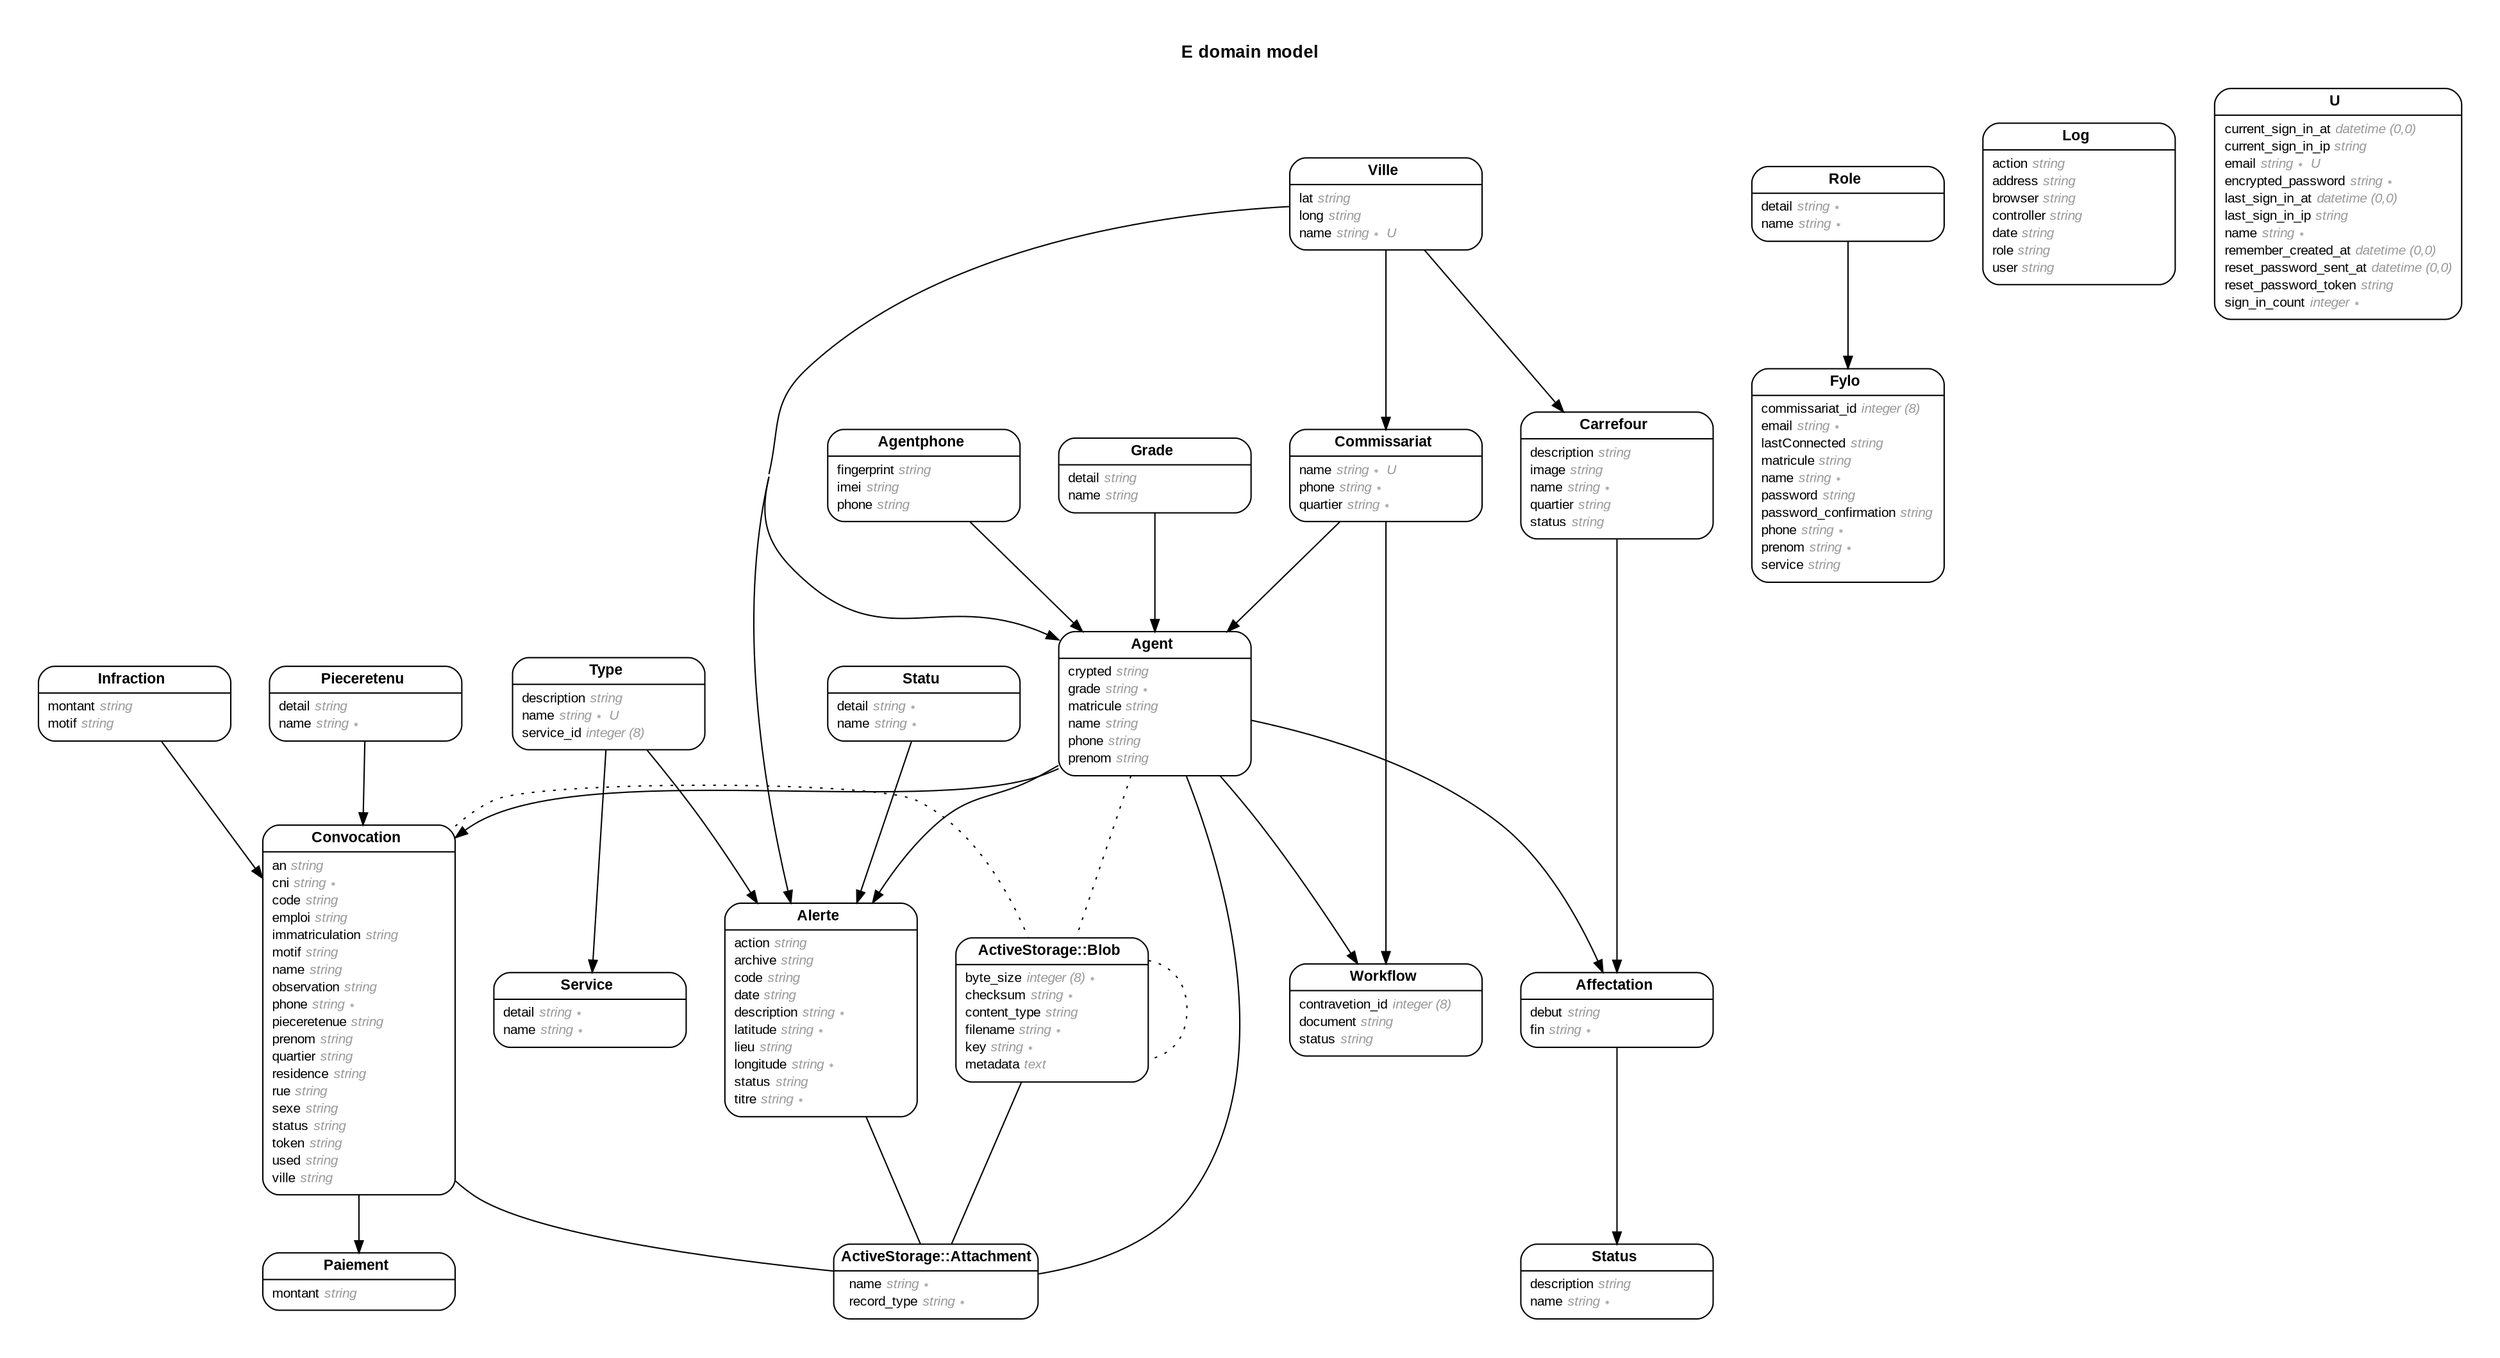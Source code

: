 digraph E {
rankdir = "LR";
ranksep = "0.5";
nodesep = "0.4";
pad = "0.4,0.4";
margin = "0,0";
concentrate = "true";
labelloc = "t";
fontsize = "13";
fontname = "Arial Bold";
splines = "spline";
node[ shape  =  "Mrecord" , fontsize  =  "10" , fontname  =  "Arial" , margin  =  "0.07,0.05" , penwidth  =  "1.0"];
edge[ fontname  =  "Arial" , fontsize  =  "7" , dir  =  "both" , arrowsize  =  "0.9" , penwidth  =  "1.0" , labelangle  =  "32" , labeldistance  =  "1.8"];
rankdir = "TB";
label = "E domain model\n\n";
"m_ActiveStorage::Attachment" [label = <{<table border="0" align="center" cellspacing="0.5" cellpadding="0" width="134">
  <tr><td align="center" valign="bottom" width="130"><font face="Arial Bold" point-size="11">ActiveStorage::Attachment</font></td></tr>
</table>
|
<table border="0" align="left" cellspacing="2" cellpadding="0" width="134">
  <tr><td align="left" width="130" port="name">name <font face="Arial Italic" color="grey60">string ∗</font></td></tr>
  <tr><td align="left" width="130" port="record_type">record_type <font face="Arial Italic" color="grey60">string ∗</font></td></tr>
</table>
}>];
"m_ActiveStorage::Blob" [label = <{<table border="0" align="center" cellspacing="0.5" cellpadding="0" width="134">
  <tr><td align="center" valign="bottom" width="130"><font face="Arial Bold" point-size="11">ActiveStorage::Blob</font></td></tr>
</table>
|
<table border="0" align="left" cellspacing="2" cellpadding="0" width="134">
  <tr><td align="left" width="130" port="byte_size">byte_size <font face="Arial Italic" color="grey60">integer (8) ∗</font></td></tr>
  <tr><td align="left" width="130" port="checksum">checksum <font face="Arial Italic" color="grey60">string ∗</font></td></tr>
  <tr><td align="left" width="130" port="content_type">content_type <font face="Arial Italic" color="grey60">string</font></td></tr>
  <tr><td align="left" width="130" port="filename">filename <font face="Arial Italic" color="grey60">string ∗</font></td></tr>
  <tr><td align="left" width="130" port="key">key <font face="Arial Italic" color="grey60">string ∗</font></td></tr>
  <tr><td align="left" width="130" port="metadata">metadata <font face="Arial Italic" color="grey60">text</font></td></tr>
</table>
}>];
m_Affectation [label = <{<table border="0" align="center" cellspacing="0.5" cellpadding="0" width="134">
  <tr><td align="center" valign="bottom" width="130"><font face="Arial Bold" point-size="11">Affectation</font></td></tr>
</table>
|
<table border="0" align="left" cellspacing="2" cellpadding="0" width="134">
  <tr><td align="left" width="130" port="debut">debut <font face="Arial Italic" color="grey60">string</font></td></tr>
  <tr><td align="left" width="130" port="fin">fin <font face="Arial Italic" color="grey60">string ∗</font></td></tr>
</table>
}>];
m_Agent [label = <{<table border="0" align="center" cellspacing="0.5" cellpadding="0" width="134">
  <tr><td align="center" valign="bottom" width="130"><font face="Arial Bold" point-size="11">Agent</font></td></tr>
</table>
|
<table border="0" align="left" cellspacing="2" cellpadding="0" width="134">
  <tr><td align="left" width="130" port="crypted">crypted <font face="Arial Italic" color="grey60">string</font></td></tr>
  <tr><td align="left" width="130" port="grade">grade <font face="Arial Italic" color="grey60">string ∗</font></td></tr>
  <tr><td align="left" width="130" port="matricule">matricule <font face="Arial Italic" color="grey60">string</font></td></tr>
  <tr><td align="left" width="130" port="name">name <font face="Arial Italic" color="grey60">string</font></td></tr>
  <tr><td align="left" width="130" port="phone">phone <font face="Arial Italic" color="grey60">string</font></td></tr>
  <tr><td align="left" width="130" port="prenom">prenom <font face="Arial Italic" color="grey60">string</font></td></tr>
</table>
}>];
m_Agentphone [label = <{<table border="0" align="center" cellspacing="0.5" cellpadding="0" width="134">
  <tr><td align="center" valign="bottom" width="130"><font face="Arial Bold" point-size="11">Agentphone</font></td></tr>
</table>
|
<table border="0" align="left" cellspacing="2" cellpadding="0" width="134">
  <tr><td align="left" width="130" port="fingerprint">fingerprint <font face="Arial Italic" color="grey60">string</font></td></tr>
  <tr><td align="left" width="130" port="imei">imei <font face="Arial Italic" color="grey60">string</font></td></tr>
  <tr><td align="left" width="130" port="phone">phone <font face="Arial Italic" color="grey60">string</font></td></tr>
</table>
}>];
m_Alerte [label = <{<table border="0" align="center" cellspacing="0.5" cellpadding="0" width="134">
  <tr><td align="center" valign="bottom" width="130"><font face="Arial Bold" point-size="11">Alerte</font></td></tr>
</table>
|
<table border="0" align="left" cellspacing="2" cellpadding="0" width="134">
  <tr><td align="left" width="130" port="action">action <font face="Arial Italic" color="grey60">string</font></td></tr>
  <tr><td align="left" width="130" port="archive">archive <font face="Arial Italic" color="grey60">string</font></td></tr>
  <tr><td align="left" width="130" port="code">code <font face="Arial Italic" color="grey60">string</font></td></tr>
  <tr><td align="left" width="130" port="date">date <font face="Arial Italic" color="grey60">string</font></td></tr>
  <tr><td align="left" width="130" port="description">description <font face="Arial Italic" color="grey60">string ∗</font></td></tr>
  <tr><td align="left" width="130" port="latitude">latitude <font face="Arial Italic" color="grey60">string ∗</font></td></tr>
  <tr><td align="left" width="130" port="lieu">lieu <font face="Arial Italic" color="grey60">string</font></td></tr>
  <tr><td align="left" width="130" port="longitude">longitude <font face="Arial Italic" color="grey60">string ∗</font></td></tr>
  <tr><td align="left" width="130" port="status">status <font face="Arial Italic" color="grey60">string</font></td></tr>
  <tr><td align="left" width="130" port="titre">titre <font face="Arial Italic" color="grey60">string ∗</font></td></tr>
</table>
}>];
m_Carrefour [label = <{<table border="0" align="center" cellspacing="0.5" cellpadding="0" width="134">
  <tr><td align="center" valign="bottom" width="130"><font face="Arial Bold" point-size="11">Carrefour</font></td></tr>
</table>
|
<table border="0" align="left" cellspacing="2" cellpadding="0" width="134">
  <tr><td align="left" width="130" port="description">description <font face="Arial Italic" color="grey60">string</font></td></tr>
  <tr><td align="left" width="130" port="image">image <font face="Arial Italic" color="grey60">string</font></td></tr>
  <tr><td align="left" width="130" port="name">name <font face="Arial Italic" color="grey60">string ∗</font></td></tr>
  <tr><td align="left" width="130" port="quartier">quartier <font face="Arial Italic" color="grey60">string</font></td></tr>
  <tr><td align="left" width="130" port="status">status <font face="Arial Italic" color="grey60">string</font></td></tr>
</table>
}>];
m_Commissariat [label = <{<table border="0" align="center" cellspacing="0.5" cellpadding="0" width="134">
  <tr><td align="center" valign="bottom" width="130"><font face="Arial Bold" point-size="11">Commissariat</font></td></tr>
</table>
|
<table border="0" align="left" cellspacing="2" cellpadding="0" width="134">
  <tr><td align="left" width="130" port="name">name <font face="Arial Italic" color="grey60">string ∗ U</font></td></tr>
  <tr><td align="left" width="130" port="phone">phone <font face="Arial Italic" color="grey60">string ∗</font></td></tr>
  <tr><td align="left" width="130" port="quartier">quartier <font face="Arial Italic" color="grey60">string ∗</font></td></tr>
</table>
}>];
m_Convocation [label = <{<table border="0" align="center" cellspacing="0.5" cellpadding="0" width="134">
  <tr><td align="center" valign="bottom" width="130"><font face="Arial Bold" point-size="11">Convocation</font></td></tr>
</table>
|
<table border="0" align="left" cellspacing="2" cellpadding="0" width="134">
  <tr><td align="left" width="130" port="an">an <font face="Arial Italic" color="grey60">string</font></td></tr>
  <tr><td align="left" width="130" port="cni">cni <font face="Arial Italic" color="grey60">string ∗</font></td></tr>
  <tr><td align="left" width="130" port="code">code <font face="Arial Italic" color="grey60">string</font></td></tr>
  <tr><td align="left" width="130" port="emploi">emploi <font face="Arial Italic" color="grey60">string</font></td></tr>
  <tr><td align="left" width="130" port="immatriculation">immatriculation <font face="Arial Italic" color="grey60">string</font></td></tr>
  <tr><td align="left" width="130" port="motif">motif <font face="Arial Italic" color="grey60">string</font></td></tr>
  <tr><td align="left" width="130" port="name">name <font face="Arial Italic" color="grey60">string</font></td></tr>
  <tr><td align="left" width="130" port="observation">observation <font face="Arial Italic" color="grey60">string</font></td></tr>
  <tr><td align="left" width="130" port="phone">phone <font face="Arial Italic" color="grey60">string ∗</font></td></tr>
  <tr><td align="left" width="130" port="pieceretenue">pieceretenue <font face="Arial Italic" color="grey60">string</font></td></tr>
  <tr><td align="left" width="130" port="prenom">prenom <font face="Arial Italic" color="grey60">string</font></td></tr>
  <tr><td align="left" width="130" port="quartier">quartier <font face="Arial Italic" color="grey60">string</font></td></tr>
  <tr><td align="left" width="130" port="residence">residence <font face="Arial Italic" color="grey60">string</font></td></tr>
  <tr><td align="left" width="130" port="rue">rue <font face="Arial Italic" color="grey60">string</font></td></tr>
  <tr><td align="left" width="130" port="sexe">sexe <font face="Arial Italic" color="grey60">string</font></td></tr>
  <tr><td align="left" width="130" port="status">status <font face="Arial Italic" color="grey60">string</font></td></tr>
  <tr><td align="left" width="130" port="token">token <font face="Arial Italic" color="grey60">string</font></td></tr>
  <tr><td align="left" width="130" port="used">used <font face="Arial Italic" color="grey60">string</font></td></tr>
  <tr><td align="left" width="130" port="ville">ville <font face="Arial Italic" color="grey60">string</font></td></tr>
</table>
}>];
m_Fylo [label = <{<table border="0" align="center" cellspacing="0.5" cellpadding="0" width="134">
  <tr><td align="center" valign="bottom" width="130"><font face="Arial Bold" point-size="11">Fylo</font></td></tr>
</table>
|
<table border="0" align="left" cellspacing="2" cellpadding="0" width="134">
  <tr><td align="left" width="130" port="commissariat_id">commissariat_id <font face="Arial Italic" color="grey60">integer (8)</font></td></tr>
  <tr><td align="left" width="130" port="email">email <font face="Arial Italic" color="grey60">string ∗</font></td></tr>
  <tr><td align="left" width="130" port="lastConnected">lastConnected <font face="Arial Italic" color="grey60">string</font></td></tr>
  <tr><td align="left" width="130" port="matricule">matricule <font face="Arial Italic" color="grey60">string</font></td></tr>
  <tr><td align="left" width="130" port="name">name <font face="Arial Italic" color="grey60">string ∗</font></td></tr>
  <tr><td align="left" width="130" port="password">password <font face="Arial Italic" color="grey60">string</font></td></tr>
  <tr><td align="left" width="130" port="password_confirmation">password_confirmation <font face="Arial Italic" color="grey60">string</font></td></tr>
  <tr><td align="left" width="130" port="phone">phone <font face="Arial Italic" color="grey60">string ∗</font></td></tr>
  <tr><td align="left" width="130" port="prenom">prenom <font face="Arial Italic" color="grey60">string ∗</font></td></tr>
  <tr><td align="left" width="130" port="service">service <font face="Arial Italic" color="grey60">string</font></td></tr>
</table>
}>];
m_Grade [label = <{<table border="0" align="center" cellspacing="0.5" cellpadding="0" width="134">
  <tr><td align="center" valign="bottom" width="130"><font face="Arial Bold" point-size="11">Grade</font></td></tr>
</table>
|
<table border="0" align="left" cellspacing="2" cellpadding="0" width="134">
  <tr><td align="left" width="130" port="detail">detail <font face="Arial Italic" color="grey60">string</font></td></tr>
  <tr><td align="left" width="130" port="name">name <font face="Arial Italic" color="grey60">string</font></td></tr>
</table>
}>];
m_Infraction [label = <{<table border="0" align="center" cellspacing="0.5" cellpadding="0" width="134">
  <tr><td align="center" valign="bottom" width="130"><font face="Arial Bold" point-size="11">Infraction</font></td></tr>
</table>
|
<table border="0" align="left" cellspacing="2" cellpadding="0" width="134">
  <tr><td align="left" width="130" port="montant">montant <font face="Arial Italic" color="grey60">string</font></td></tr>
  <tr><td align="left" width="130" port="motif">motif <font face="Arial Italic" color="grey60">string</font></td></tr>
</table>
}>];
m_Log [label = <{<table border="0" align="center" cellspacing="0.5" cellpadding="0" width="134">
  <tr><td align="center" valign="bottom" width="130"><font face="Arial Bold" point-size="11">Log</font></td></tr>
</table>
|
<table border="0" align="left" cellspacing="2" cellpadding="0" width="134">
  <tr><td align="left" width="130" port="action">action <font face="Arial Italic" color="grey60">string</font></td></tr>
  <tr><td align="left" width="130" port="address">address <font face="Arial Italic" color="grey60">string</font></td></tr>
  <tr><td align="left" width="130" port="browser">browser <font face="Arial Italic" color="grey60">string</font></td></tr>
  <tr><td align="left" width="130" port="controller">controller <font face="Arial Italic" color="grey60">string</font></td></tr>
  <tr><td align="left" width="130" port="date">date <font face="Arial Italic" color="grey60">string</font></td></tr>
  <tr><td align="left" width="130" port="role">role <font face="Arial Italic" color="grey60">string</font></td></tr>
  <tr><td align="left" width="130" port="user">user <font face="Arial Italic" color="grey60">string</font></td></tr>
</table>
}>];
m_Paiement [label = <{<table border="0" align="center" cellspacing="0.5" cellpadding="0" width="134">
  <tr><td align="center" valign="bottom" width="130"><font face="Arial Bold" point-size="11">Paiement</font></td></tr>
</table>
|
<table border="0" align="left" cellspacing="2" cellpadding="0" width="134">
  <tr><td align="left" width="130" port="montant">montant <font face="Arial Italic" color="grey60">string</font></td></tr>
</table>
}>];
m_Pieceretenu [label = <{<table border="0" align="center" cellspacing="0.5" cellpadding="0" width="134">
  <tr><td align="center" valign="bottom" width="130"><font face="Arial Bold" point-size="11">Pieceretenu</font></td></tr>
</table>
|
<table border="0" align="left" cellspacing="2" cellpadding="0" width="134">
  <tr><td align="left" width="130" port="detail">detail <font face="Arial Italic" color="grey60">string</font></td></tr>
  <tr><td align="left" width="130" port="name">name <font face="Arial Italic" color="grey60">string ∗</font></td></tr>
</table>
}>];
m_Role [label = <{<table border="0" align="center" cellspacing="0.5" cellpadding="0" width="134">
  <tr><td align="center" valign="bottom" width="130"><font face="Arial Bold" point-size="11">Role</font></td></tr>
</table>
|
<table border="0" align="left" cellspacing="2" cellpadding="0" width="134">
  <tr><td align="left" width="130" port="detail">detail <font face="Arial Italic" color="grey60">string ∗</font></td></tr>
  <tr><td align="left" width="130" port="name">name <font face="Arial Italic" color="grey60">string ∗</font></td></tr>
</table>
}>];
m_Service [label = <{<table border="0" align="center" cellspacing="0.5" cellpadding="0" width="134">
  <tr><td align="center" valign="bottom" width="130"><font face="Arial Bold" point-size="11">Service</font></td></tr>
</table>
|
<table border="0" align="left" cellspacing="2" cellpadding="0" width="134">
  <tr><td align="left" width="130" port="detail">detail <font face="Arial Italic" color="grey60">string ∗</font></td></tr>
  <tr><td align="left" width="130" port="name">name <font face="Arial Italic" color="grey60">string ∗</font></td></tr>
</table>
}>];
m_Statu [label = <{<table border="0" align="center" cellspacing="0.5" cellpadding="0" width="134">
  <tr><td align="center" valign="bottom" width="130"><font face="Arial Bold" point-size="11">Statu</font></td></tr>
</table>
|
<table border="0" align="left" cellspacing="2" cellpadding="0" width="134">
  <tr><td align="left" width="130" port="detail">detail <font face="Arial Italic" color="grey60">string ∗</font></td></tr>
  <tr><td align="left" width="130" port="name">name <font face="Arial Italic" color="grey60">string ∗</font></td></tr>
</table>
}>];
m_Status [label = <{<table border="0" align="center" cellspacing="0.5" cellpadding="0" width="134">
  <tr><td align="center" valign="bottom" width="130"><font face="Arial Bold" point-size="11">Status</font></td></tr>
</table>
|
<table border="0" align="left" cellspacing="2" cellpadding="0" width="134">
  <tr><td align="left" width="130" port="description">description <font face="Arial Italic" color="grey60">string</font></td></tr>
  <tr><td align="left" width="130" port="name">name <font face="Arial Italic" color="grey60">string ∗</font></td></tr>
</table>
}>];
m_Type [label = <{<table border="0" align="center" cellspacing="0.5" cellpadding="0" width="134">
  <tr><td align="center" valign="bottom" width="130"><font face="Arial Bold" point-size="11">Type</font></td></tr>
</table>
|
<table border="0" align="left" cellspacing="2" cellpadding="0" width="134">
  <tr><td align="left" width="130" port="description">description <font face="Arial Italic" color="grey60">string</font></td></tr>
  <tr><td align="left" width="130" port="name">name <font face="Arial Italic" color="grey60">string ∗ U</font></td></tr>
  <tr><td align="left" width="130" port="service_id">service_id <font face="Arial Italic" color="grey60">integer (8)</font></td></tr>
</table>
}>];
m_U [label = <{<table border="0" align="center" cellspacing="0.5" cellpadding="0" width="134">
  <tr><td align="center" valign="bottom" width="130"><font face="Arial Bold" point-size="11">U</font></td></tr>
</table>
|
<table border="0" align="left" cellspacing="2" cellpadding="0" width="134">
  <tr><td align="left" width="130" port="current_sign_in_at">current_sign_in_at <font face="Arial Italic" color="grey60">datetime (0,0)</font></td></tr>
  <tr><td align="left" width="130" port="current_sign_in_ip">current_sign_in_ip <font face="Arial Italic" color="grey60">string</font></td></tr>
  <tr><td align="left" width="130" port="email">email <font face="Arial Italic" color="grey60">string ∗ U</font></td></tr>
  <tr><td align="left" width="130" port="encrypted_password">encrypted_password <font face="Arial Italic" color="grey60">string ∗</font></td></tr>
  <tr><td align="left" width="130" port="last_sign_in_at">last_sign_in_at <font face="Arial Italic" color="grey60">datetime (0,0)</font></td></tr>
  <tr><td align="left" width="130" port="last_sign_in_ip">last_sign_in_ip <font face="Arial Italic" color="grey60">string</font></td></tr>
  <tr><td align="left" width="130" port="name">name <font face="Arial Italic" color="grey60">string ∗</font></td></tr>
  <tr><td align="left" width="130" port="remember_created_at">remember_created_at <font face="Arial Italic" color="grey60">datetime (0,0)</font></td></tr>
  <tr><td align="left" width="130" port="reset_password_sent_at">reset_password_sent_at <font face="Arial Italic" color="grey60">datetime (0,0)</font></td></tr>
  <tr><td align="left" width="130" port="reset_password_token">reset_password_token <font face="Arial Italic" color="grey60">string</font></td></tr>
  <tr><td align="left" width="130" port="sign_in_count">sign_in_count <font face="Arial Italic" color="grey60">integer ∗</font></td></tr>
</table>
}>];
m_Ville [label = <{<table border="0" align="center" cellspacing="0.5" cellpadding="0" width="134">
  <tr><td align="center" valign="bottom" width="130"><font face="Arial Bold" point-size="11">Ville</font></td></tr>
</table>
|
<table border="0" align="left" cellspacing="2" cellpadding="0" width="134">
  <tr><td align="left" width="130" port="lat">lat <font face="Arial Italic" color="grey60">string</font></td></tr>
  <tr><td align="left" width="130" port="long">long <font face="Arial Italic" color="grey60">string</font></td></tr>
  <tr><td align="left" width="130" port="name">name <font face="Arial Italic" color="grey60">string ∗ U</font></td></tr>
</table>
}>];
m_Workflow [label = <{<table border="0" align="center" cellspacing="0.5" cellpadding="0" width="134">
  <tr><td align="center" valign="bottom" width="130"><font face="Arial Bold" point-size="11">Workflow</font></td></tr>
</table>
|
<table border="0" align="left" cellspacing="2" cellpadding="0" width="134">
  <tr><td align="left" width="130" port="contravetion_id">contravetion_id <font face="Arial Italic" color="grey60">integer (8)</font></td></tr>
  <tr><td align="left" width="130" port="document">document <font face="Arial Italic" color="grey60">string</font></td></tr>
  <tr><td align="left" width="130" port="status">status <font face="Arial Italic" color="grey60">string</font></td></tr>
</table>
}>];
  "m_ActiveStorage::Blob" -> "m_ActiveStorage::Attachment" [arrowhead = "none", arrowtail = "none", weight = "1"];
  m_Agent -> "m_ActiveStorage::Attachment" [arrowhead = "none", arrowtail = "none", weight = "1"];
  m_Alerte -> "m_ActiveStorage::Attachment" [arrowhead = "none", arrowtail = "none", weight = "1"];
  m_Convocation -> "m_ActiveStorage::Attachment" [arrowhead = "none", arrowtail = "none", weight = "1"];
  "m_ActiveStorage::Blob" -> "m_ActiveStorage::Attachment" [arrowhead = "normal", arrowtail = "none", weight = "2"];
  "m_ActiveStorage::Blob" -> "m_ActiveStorage::Blob" [style = "dotted", arrowhead = "none", arrowtail = "none", weight = "1", constraint = "false"];
  m_Agent -> m_Affectation [arrowhead = "normal", arrowtail = "none", weight = "2"];
  m_Carrefour -> m_Affectation [arrowhead = "normal", arrowtail = "none", weight = "2"];
  m_Agent -> m_Convocation [arrowhead = "normal", arrowtail = "none", weight = "2"];
  m_Commissariat -> m_Agent [arrowhead = "normal", arrowtail = "none", weight = "2"];
  m_Agent -> m_Alerte [arrowhead = "normal", arrowtail = "none", weight = "2"];
  m_Grade -> m_Agent [arrowhead = "normal", arrowtail = "none", weight = "2"];
  m_Agentphone -> m_Agent [arrowhead = "normal", arrowtail = "none", weight = "2"];
  m_Ville -> m_Agent [arrowhead = "normal", arrowtail = "none", weight = "2"];
  m_Agent -> "m_ActiveStorage::Blob" [style = "dotted", arrowhead = "none", arrowtail = "none", weight = "1", constraint = "false"];
  m_Ville -> m_Alerte [arrowhead = "normal", arrowtail = "none", weight = "1"];
  m_Type -> m_Alerte [arrowhead = "normal", arrowtail = "none", weight = "2"];
  m_Statu -> m_Alerte [arrowhead = "normal", arrowtail = "none", weight = "2"];
  m_Alerte -> "m_ActiveStorage::Blob" [style = "dotted", arrowhead = "none", arrowtail = "none", weight = "1", constraint = "false"];
  m_Ville -> m_Carrefour [arrowhead = "normal", arrowtail = "none", weight = "2"];
  m_Ville -> m_Commissariat [arrowhead = "normal", arrowtail = "none", weight = "2"];
  m_Infraction -> m_Convocation [arrowhead = "normal", arrowtail = "none", weight = "2"];
  m_Pieceretenu -> m_Convocation [arrowhead = "normal", arrowtail = "none", weight = "2"];
  m_Convocation -> "m_ActiveStorage::Blob" [style = "dotted", arrowhead = "none", arrowtail = "none", weight = "1", constraint = "false"];
  m_Role -> m_Fylo [arrowhead = "normal", arrowtail = "none", weight = "2"];
  m_Convocation -> m_Paiement [arrowhead = "normal", arrowtail = "none", weight = "1"];
  m_Type -> m_Service [arrowhead = "normal", arrowtail = "none", weight = "2"];
  m_Affectation -> m_Status [arrowhead = "normal", arrowtail = "none", weight = "1"];
  m_Agent -> m_Workflow [arrowhead = "normal", arrowtail = "none", weight = "1"];
  m_Commissariat -> m_Workflow [arrowhead = "normal", arrowtail = "none", weight = "1"];
}
